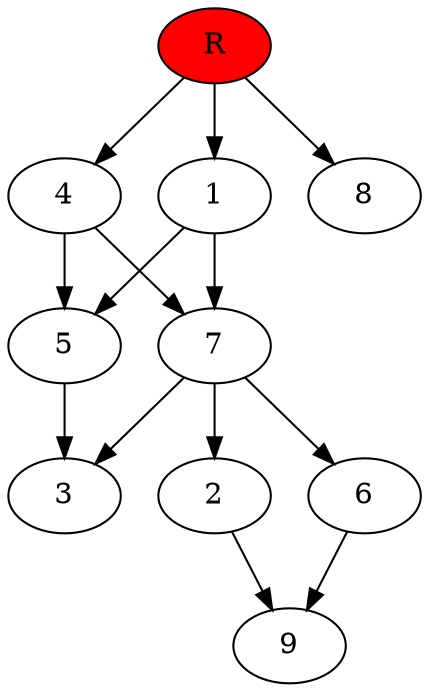 digraph prb18275 {
	1
	2
	3
	4
	5
	6
	7
	8
	R [fillcolor="#ff0000" style=filled]
	1 -> 5
	1 -> 7
	2 -> 9
	4 -> 5
	4 -> 7
	5 -> 3
	6 -> 9
	7 -> 2
	7 -> 3
	7 -> 6
	R -> 1
	R -> 4
	R -> 8
}
